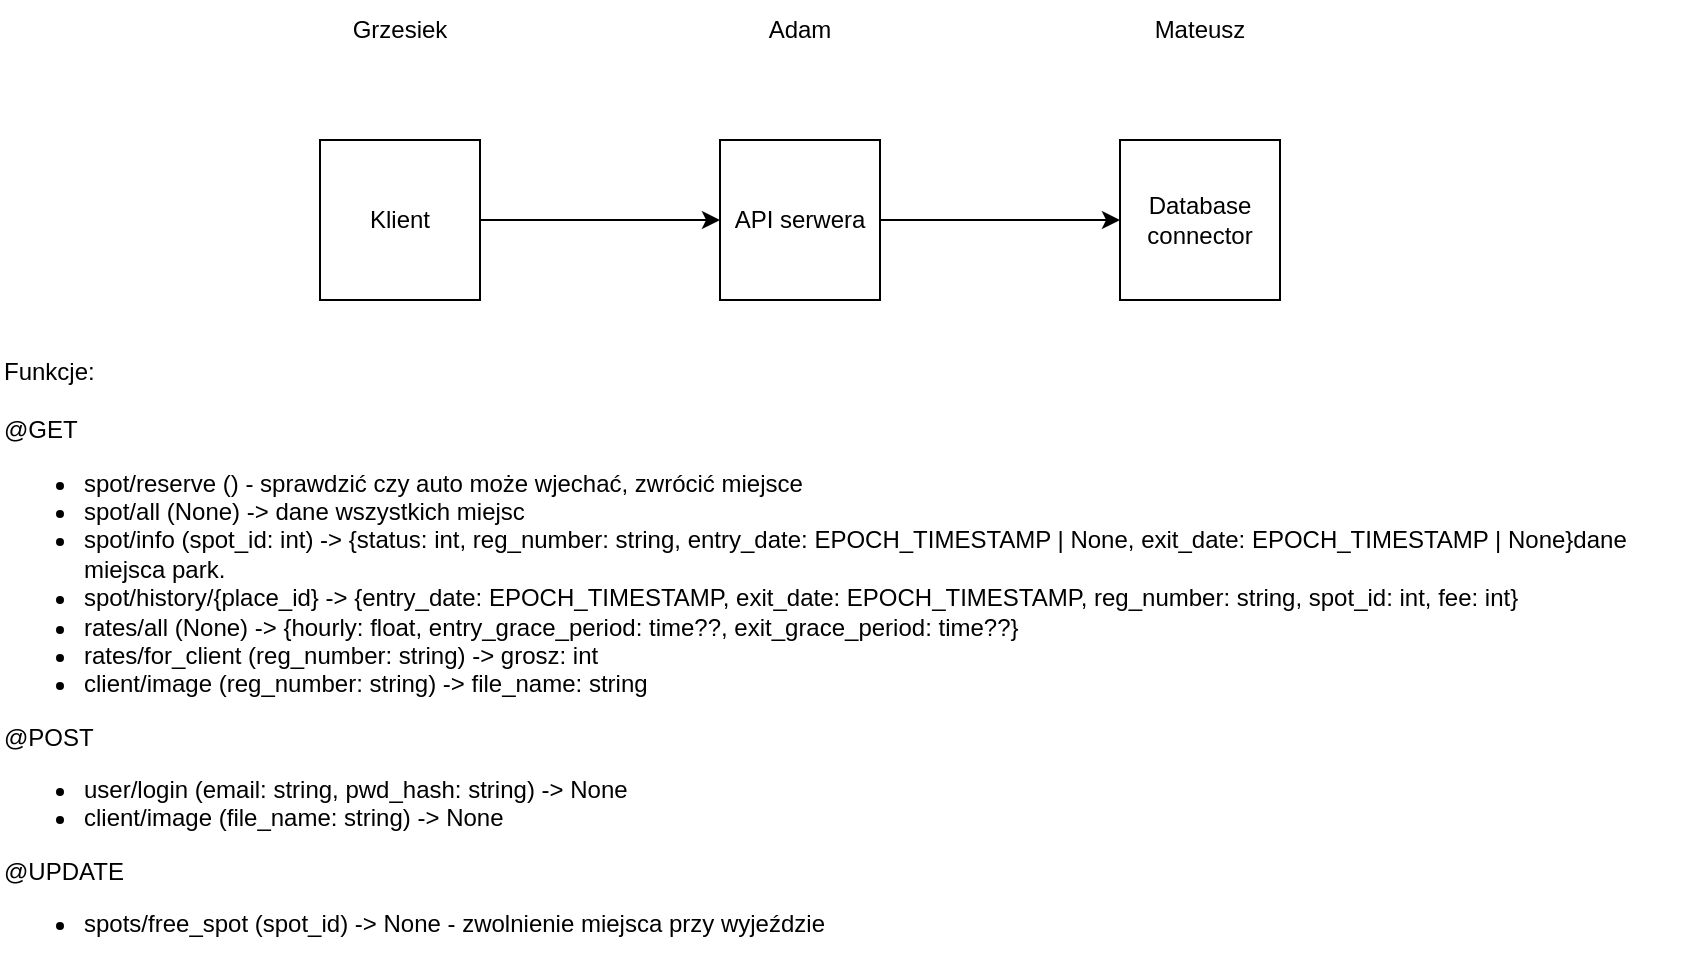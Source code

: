 <mxfile version="22.1.18" type="device">
  <diagram name="Page-1" id="Qm5mEscmEo61juyZLR7R">
    <mxGraphModel dx="1402" dy="777" grid="1" gridSize="10" guides="1" tooltips="1" connect="1" arrows="1" fold="1" page="1" pageScale="1" pageWidth="850" pageHeight="1100" math="0" shadow="0">
      <root>
        <mxCell id="0" />
        <mxCell id="1" parent="0" />
        <mxCell id="DqvrX8p3gBnZ1xbAgyRp-4" style="edgeStyle=orthogonalEdgeStyle;rounded=0;orthogonalLoop=1;jettySize=auto;html=1;entryX=0;entryY=0.5;entryDx=0;entryDy=0;" edge="1" parent="1" source="DqvrX8p3gBnZ1xbAgyRp-1" target="DqvrX8p3gBnZ1xbAgyRp-2">
          <mxGeometry relative="1" as="geometry" />
        </mxCell>
        <mxCell id="DqvrX8p3gBnZ1xbAgyRp-1" value="Klient" style="rounded=0;whiteSpace=wrap;html=1;" vertex="1" parent="1">
          <mxGeometry x="160" y="320" width="80" height="80" as="geometry" />
        </mxCell>
        <mxCell id="DqvrX8p3gBnZ1xbAgyRp-5" style="edgeStyle=orthogonalEdgeStyle;rounded=0;orthogonalLoop=1;jettySize=auto;html=1;" edge="1" parent="1" source="DqvrX8p3gBnZ1xbAgyRp-2" target="DqvrX8p3gBnZ1xbAgyRp-3">
          <mxGeometry relative="1" as="geometry" />
        </mxCell>
        <mxCell id="DqvrX8p3gBnZ1xbAgyRp-2" value="API serwera" style="rounded=0;whiteSpace=wrap;html=1;" vertex="1" parent="1">
          <mxGeometry x="360" y="320" width="80" height="80" as="geometry" />
        </mxCell>
        <mxCell id="DqvrX8p3gBnZ1xbAgyRp-3" value="Database connector" style="rounded=0;whiteSpace=wrap;html=1;" vertex="1" parent="1">
          <mxGeometry x="560" y="320" width="80" height="80" as="geometry" />
        </mxCell>
        <mxCell id="DqvrX8p3gBnZ1xbAgyRp-6" value="Grzesiek" style="text;html=1;strokeColor=none;fillColor=none;align=center;verticalAlign=middle;whiteSpace=wrap;rounded=0;" vertex="1" parent="1">
          <mxGeometry x="170" y="250" width="60" height="30" as="geometry" />
        </mxCell>
        <mxCell id="DqvrX8p3gBnZ1xbAgyRp-7" value="Adam" style="text;html=1;strokeColor=none;fillColor=none;align=center;verticalAlign=middle;whiteSpace=wrap;rounded=0;" vertex="1" parent="1">
          <mxGeometry x="370" y="250" width="60" height="30" as="geometry" />
        </mxCell>
        <mxCell id="DqvrX8p3gBnZ1xbAgyRp-8" value="Mateusz" style="text;html=1;strokeColor=none;fillColor=none;align=center;verticalAlign=middle;whiteSpace=wrap;rounded=0;" vertex="1" parent="1">
          <mxGeometry x="570" y="250" width="60" height="30" as="geometry" />
        </mxCell>
        <mxCell id="DqvrX8p3gBnZ1xbAgyRp-9" value="&lt;div style=&quot;&quot;&gt;&lt;span style=&quot;background-color: initial;&quot;&gt;Funkcje:&lt;/span&gt;&lt;/div&gt;&lt;div style=&quot;&quot;&gt;&lt;span style=&quot;background-color: initial;&quot;&gt;&lt;br&gt;&lt;/span&gt;&lt;/div&gt;&lt;div style=&quot;&quot;&gt;&lt;span style=&quot;background-color: initial;&quot;&gt;@GET&lt;/span&gt;&lt;/div&gt;&lt;div style=&quot;&quot;&gt;&lt;ul&gt;&lt;li&gt;spot/reserve () - sprawdzić czy auto może wjechać, zwrócić miejsce&lt;/li&gt;&lt;li&gt;spot/all (None) -&amp;gt; dane wszystkich miejsc&lt;/li&gt;&lt;li&gt;spot/info (spot_id: int) -&amp;gt; {status: int, reg_number: string, entry_date: EPOCH_TIMESTAMP | None, exit_date: EPOCH_TIMESTAMP | None}dane miejsca park.&lt;/li&gt;&lt;li style=&quot;border-color: var(--border-color);&quot;&gt;spot/history/{place_id} -&amp;gt; {entry_date: EPOCH_TIMESTAMP, exit_date: EPOCH_TIMESTAMP, reg_number: string, spot_id: int, fee: int}&lt;/li&gt;&lt;li&gt;rates/all (None) -&amp;gt; {hourly: float, entry_grace_period: time??, exit_grace_period: time??}&lt;/li&gt;&lt;li&gt;rates/for_client (reg_number: string) -&amp;gt; grosz: int&lt;/li&gt;&lt;li&gt;&lt;span style=&quot;background-color: initial;&quot;&gt;client/image (reg_number: string) -&amp;gt; file_name: string&lt;/span&gt;&lt;/li&gt;&lt;/ul&gt;&lt;div&gt;@POST&lt;/div&gt;&lt;div&gt;&lt;ul&gt;&lt;li&gt;&lt;span style=&quot;background-color: initial;&quot;&gt;user/login (email: string, pwd_hash: string) -&amp;gt; None&lt;/span&gt;&lt;br&gt;&lt;/li&gt;&lt;li&gt;client/image (file_name: string) -&amp;gt; None&lt;/li&gt;&lt;/ul&gt;&lt;div&gt;@UPDATE&lt;/div&gt;&lt;/div&gt;&lt;div&gt;&lt;ul&gt;&lt;li style=&quot;border-color: var(--border-color);&quot;&gt;spots/free_spot (spot_id) -&amp;gt; None - zwolnienie miejsca przy wyjeździe&lt;/li&gt;&lt;/ul&gt;&lt;/div&gt;&lt;/div&gt;" style="text;html=1;strokeColor=none;fillColor=none;align=left;verticalAlign=middle;whiteSpace=wrap;rounded=0;" vertex="1" parent="1">
          <mxGeometry y="430" width="850" height="300" as="geometry" />
        </mxCell>
      </root>
    </mxGraphModel>
  </diagram>
</mxfile>
